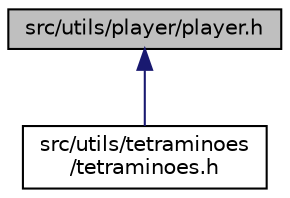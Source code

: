 digraph "src/utils/player/player.h"
{
 // LATEX_PDF_SIZE
  edge [fontname="Helvetica",fontsize="10",labelfontname="Helvetica",labelfontsize="10"];
  node [fontname="Helvetica",fontsize="10",shape=record];
  Node1 [label="src/utils/player/player.h",height=0.2,width=0.4,color="black", fillcolor="grey75", style="filled", fontcolor="black",tooltip="Libreria per la gestione dei giocatori."];
  Node1 -> Node2 [dir="back",color="midnightblue",fontsize="10",style="solid"];
  Node2 [label="src/utils/tetraminoes\l/tetraminoes.h",height=0.2,width=0.4,color="black", fillcolor="white", style="filled",URL="$tetraminoes_8h.html",tooltip="Libreria per la gestione dei tetramini (movimenti, rotazione, ecc)."];
}
